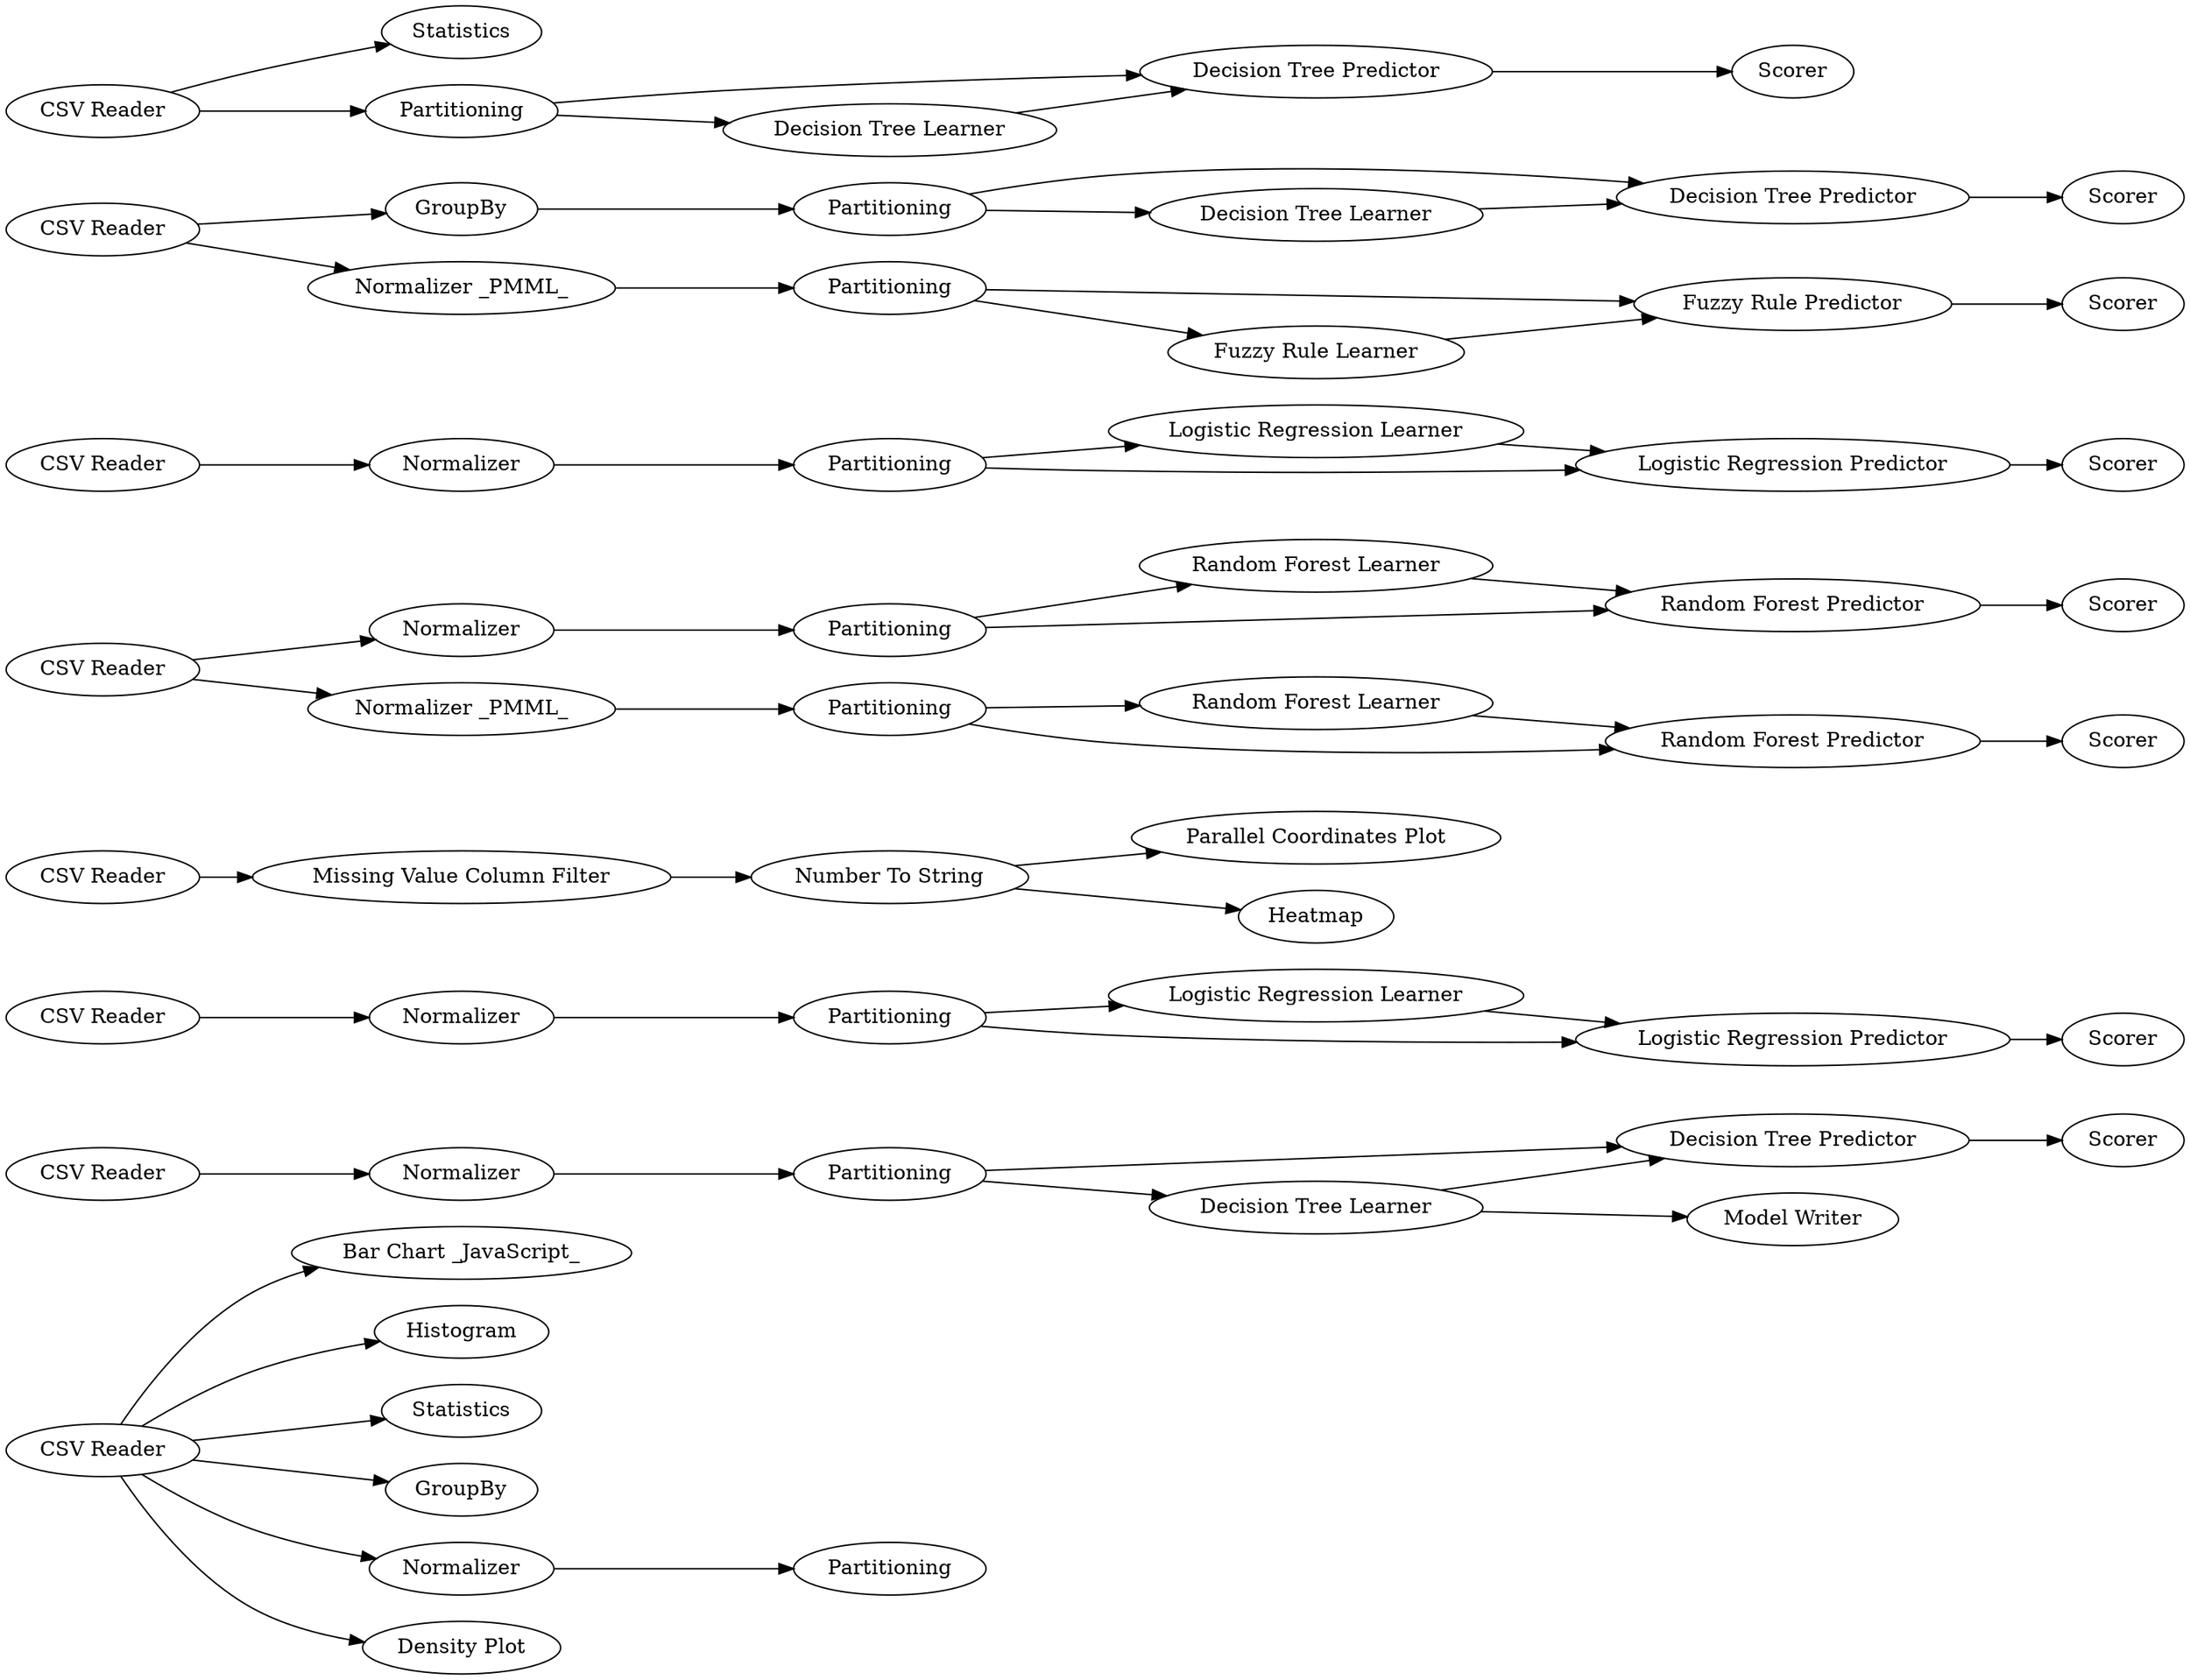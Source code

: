 digraph {
	"6620958265607080090_68" [label="CSV Reader"]
	"6620958265607080090_20" [label="Decision Tree Learner"]
	"6620958265607080090_31" [label=Normalizer]
	"6620958265607080090_7" [label="Parallel Coordinates Plot"]
	"6620958265607080090_16" [label="CSV Reader"]
	"6620958265607080090_19" [label=Partitioning]
	"6620958265607080090_53" [label=Partitioning]
	"6620958265607080090_74" [label="Bar Chart _JavaScript_"]
	"6620958265607080090_8" [label="CSV Reader"]
	"6620958265607080090_4" [label="Missing Value Column Filter"]
	"6620958265607080090_38" [label="Random Forest Learner"]
	"6620958265607080090_64" [label=Partitioning]
	"6620958265607080090_72" [label=Histogram]
	"6620958265607080090_66" [label=Scorer]
	"6620958265607080090_61" [label="Fuzzy Rule Predictor"]
	"6620958265607080090_70" [label=Partitioning]
	"6620958265607080090_34" [label=Scorer]
	"6620958265607080090_15" [label=Normalizer]
	"6620958265607080090_54" [label="Random Forest Learner"]
	"6620958265607080090_21" [label="Decision Tree Predictor"]
	"6620958265607080090_41" [label="CSV Reader"]
	"6620958265607080090_58" [label=Partitioning]
	"6620958265607080090_73" [label=Statistics]
	"6620958265607080090_25" [label=Partitioning]
	"6620958265607080090_26" [label="Logistic Regression Learner"]
	"6620958265607080090_62" [label=Scorer]
	"6620958265607080090_65" [label="Decision Tree Predictor"]
	"6620958265607080090_29" [label="CSV Reader"]
	"6620958265607080090_18" [label=Normalizer]
	"6620958265607080090_6" [label=Heatmap]
	"6620958265607080090_71" [label=GroupBy]
	"6620958265607080090_22" [label=Scorer]
	"6620958265607080090_49" [label=Statistics]
	"6620958265607080090_51" [label="CSV Reader"]
	"6620958265607080090_47" [label="Decision Tree Predictor"]
	"6620958265607080090_23" [label="Model Writer"]
	"6620958265607080090_5" [label="Number To String"]
	"6620958265607080090_40" [label=Scorer]
	"6620958265607080090_30" [label=Partitioning]
	"6620958265607080090_37" [label=Normalizer]
	"6620958265607080090_39" [label="Random Forest Predictor"]
	"6620958265607080090_35" [label="CSV Reader"]
	"6620958265607080090_63" [label=GroupBy]
	"6620958265607080090_69" [label=Normalizer]
	"6620958265607080090_50" [label=Scorer]
	"6620958265607080090_57" [label="Normalizer _PMML_"]
	"6620958265607080090_36" [label=Partitioning]
	"6620958265607080090_3" [label="CSV Reader"]
	"6620958265607080090_32" [label="Logistic Regression Learner"]
	"6620958265607080090_43" [label="Decision Tree Learner"]
	"6620958265607080090_60" [label="Fuzzy Rule Learner"]
	"6620958265607080090_56" [label=Scorer]
	"6620958265607080090_75" [label="Density Plot"]
	"6620958265607080090_27" [label="Logistic Regression Predictor"]
	"6620958265607080090_55" [label="Random Forest Predictor"]
	"6620958265607080090_67" [label="Decision Tree Learner"]
	"6620958265607080090_52" [label="Normalizer _PMML_"]
	"6620958265607080090_42" [label=Partitioning]
	"6620958265607080090_33" [label="Logistic Regression Predictor"]
	"6620958265607080090_28" [label=Scorer]
	"6620958265607080090_36" -> "6620958265607080090_39"
	"6620958265607080090_19" -> "6620958265607080090_20"
	"6620958265607080090_41" -> "6620958265607080090_49"
	"6620958265607080090_18" -> "6620958265607080090_19"
	"6620958265607080090_67" -> "6620958265607080090_65"
	"6620958265607080090_32" -> "6620958265607080090_33"
	"6620958265607080090_20" -> "6620958265607080090_23"
	"6620958265607080090_68" -> "6620958265607080090_75"
	"6620958265607080090_58" -> "6620958265607080090_60"
	"6620958265607080090_31" -> "6620958265607080090_30"
	"6620958265607080090_65" -> "6620958265607080090_66"
	"6620958265607080090_63" -> "6620958265607080090_64"
	"6620958265607080090_25" -> "6620958265607080090_27"
	"6620958265607080090_35" -> "6620958265607080090_52"
	"6620958265607080090_4" -> "6620958265607080090_5"
	"6620958265607080090_69" -> "6620958265607080090_70"
	"6620958265607080090_53" -> "6620958265607080090_54"
	"6620958265607080090_61" -> "6620958265607080090_62"
	"6620958265607080090_64" -> "6620958265607080090_65"
	"6620958265607080090_27" -> "6620958265607080090_28"
	"6620958265607080090_68" -> "6620958265607080090_73"
	"6620958265607080090_30" -> "6620958265607080090_32"
	"6620958265607080090_47" -> "6620958265607080090_50"
	"6620958265607080090_26" -> "6620958265607080090_27"
	"6620958265607080090_43" -> "6620958265607080090_47"
	"6620958265607080090_60" -> "6620958265607080090_61"
	"6620958265607080090_8" -> "6620958265607080090_15"
	"6620958265607080090_53" -> "6620958265607080090_55"
	"6620958265607080090_37" -> "6620958265607080090_36"
	"6620958265607080090_35" -> "6620958265607080090_37"
	"6620958265607080090_38" -> "6620958265607080090_39"
	"6620958265607080090_16" -> "6620958265607080090_18"
	"6620958265607080090_3" -> "6620958265607080090_4"
	"6620958265607080090_68" -> "6620958265607080090_69"
	"6620958265607080090_55" -> "6620958265607080090_56"
	"6620958265607080090_42" -> "6620958265607080090_47"
	"6620958265607080090_68" -> "6620958265607080090_72"
	"6620958265607080090_5" -> "6620958265607080090_7"
	"6620958265607080090_64" -> "6620958265607080090_67"
	"6620958265607080090_36" -> "6620958265607080090_38"
	"6620958265607080090_57" -> "6620958265607080090_58"
	"6620958265607080090_58" -> "6620958265607080090_61"
	"6620958265607080090_21" -> "6620958265607080090_22"
	"6620958265607080090_51" -> "6620958265607080090_63"
	"6620958265607080090_29" -> "6620958265607080090_31"
	"6620958265607080090_20" -> "6620958265607080090_21"
	"6620958265607080090_68" -> "6620958265607080090_71"
	"6620958265607080090_33" -> "6620958265607080090_34"
	"6620958265607080090_25" -> "6620958265607080090_26"
	"6620958265607080090_30" -> "6620958265607080090_33"
	"6620958265607080090_54" -> "6620958265607080090_55"
	"6620958265607080090_68" -> "6620958265607080090_74"
	"6620958265607080090_41" -> "6620958265607080090_42"
	"6620958265607080090_5" -> "6620958265607080090_6"
	"6620958265607080090_52" -> "6620958265607080090_53"
	"6620958265607080090_19" -> "6620958265607080090_21"
	"6620958265607080090_51" -> "6620958265607080090_57"
	"6620958265607080090_42" -> "6620958265607080090_43"
	"6620958265607080090_39" -> "6620958265607080090_40"
	"6620958265607080090_15" -> "6620958265607080090_25"
	rankdir=LR
}

